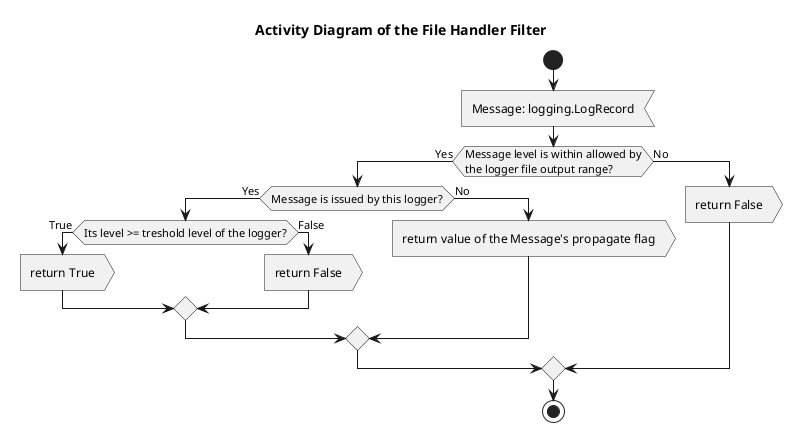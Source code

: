 @startuml file_filter

title Activity Diagram of the File Handler Filter

start

:Message: logging.LogRecord<

if (Message level is within allowed by\nthe logger file output range?) then (Yes)
    if (Message is issued by this logger?) then (Yes)
        if (Its level >= treshold level of the logger?) then (True)
            :return True>
        else (False)
            :return False>
        endif
    else (No)
        :return value of the Message's propagate flag>
    endif
else (No)
    :return False>
endif

stop

@enduml